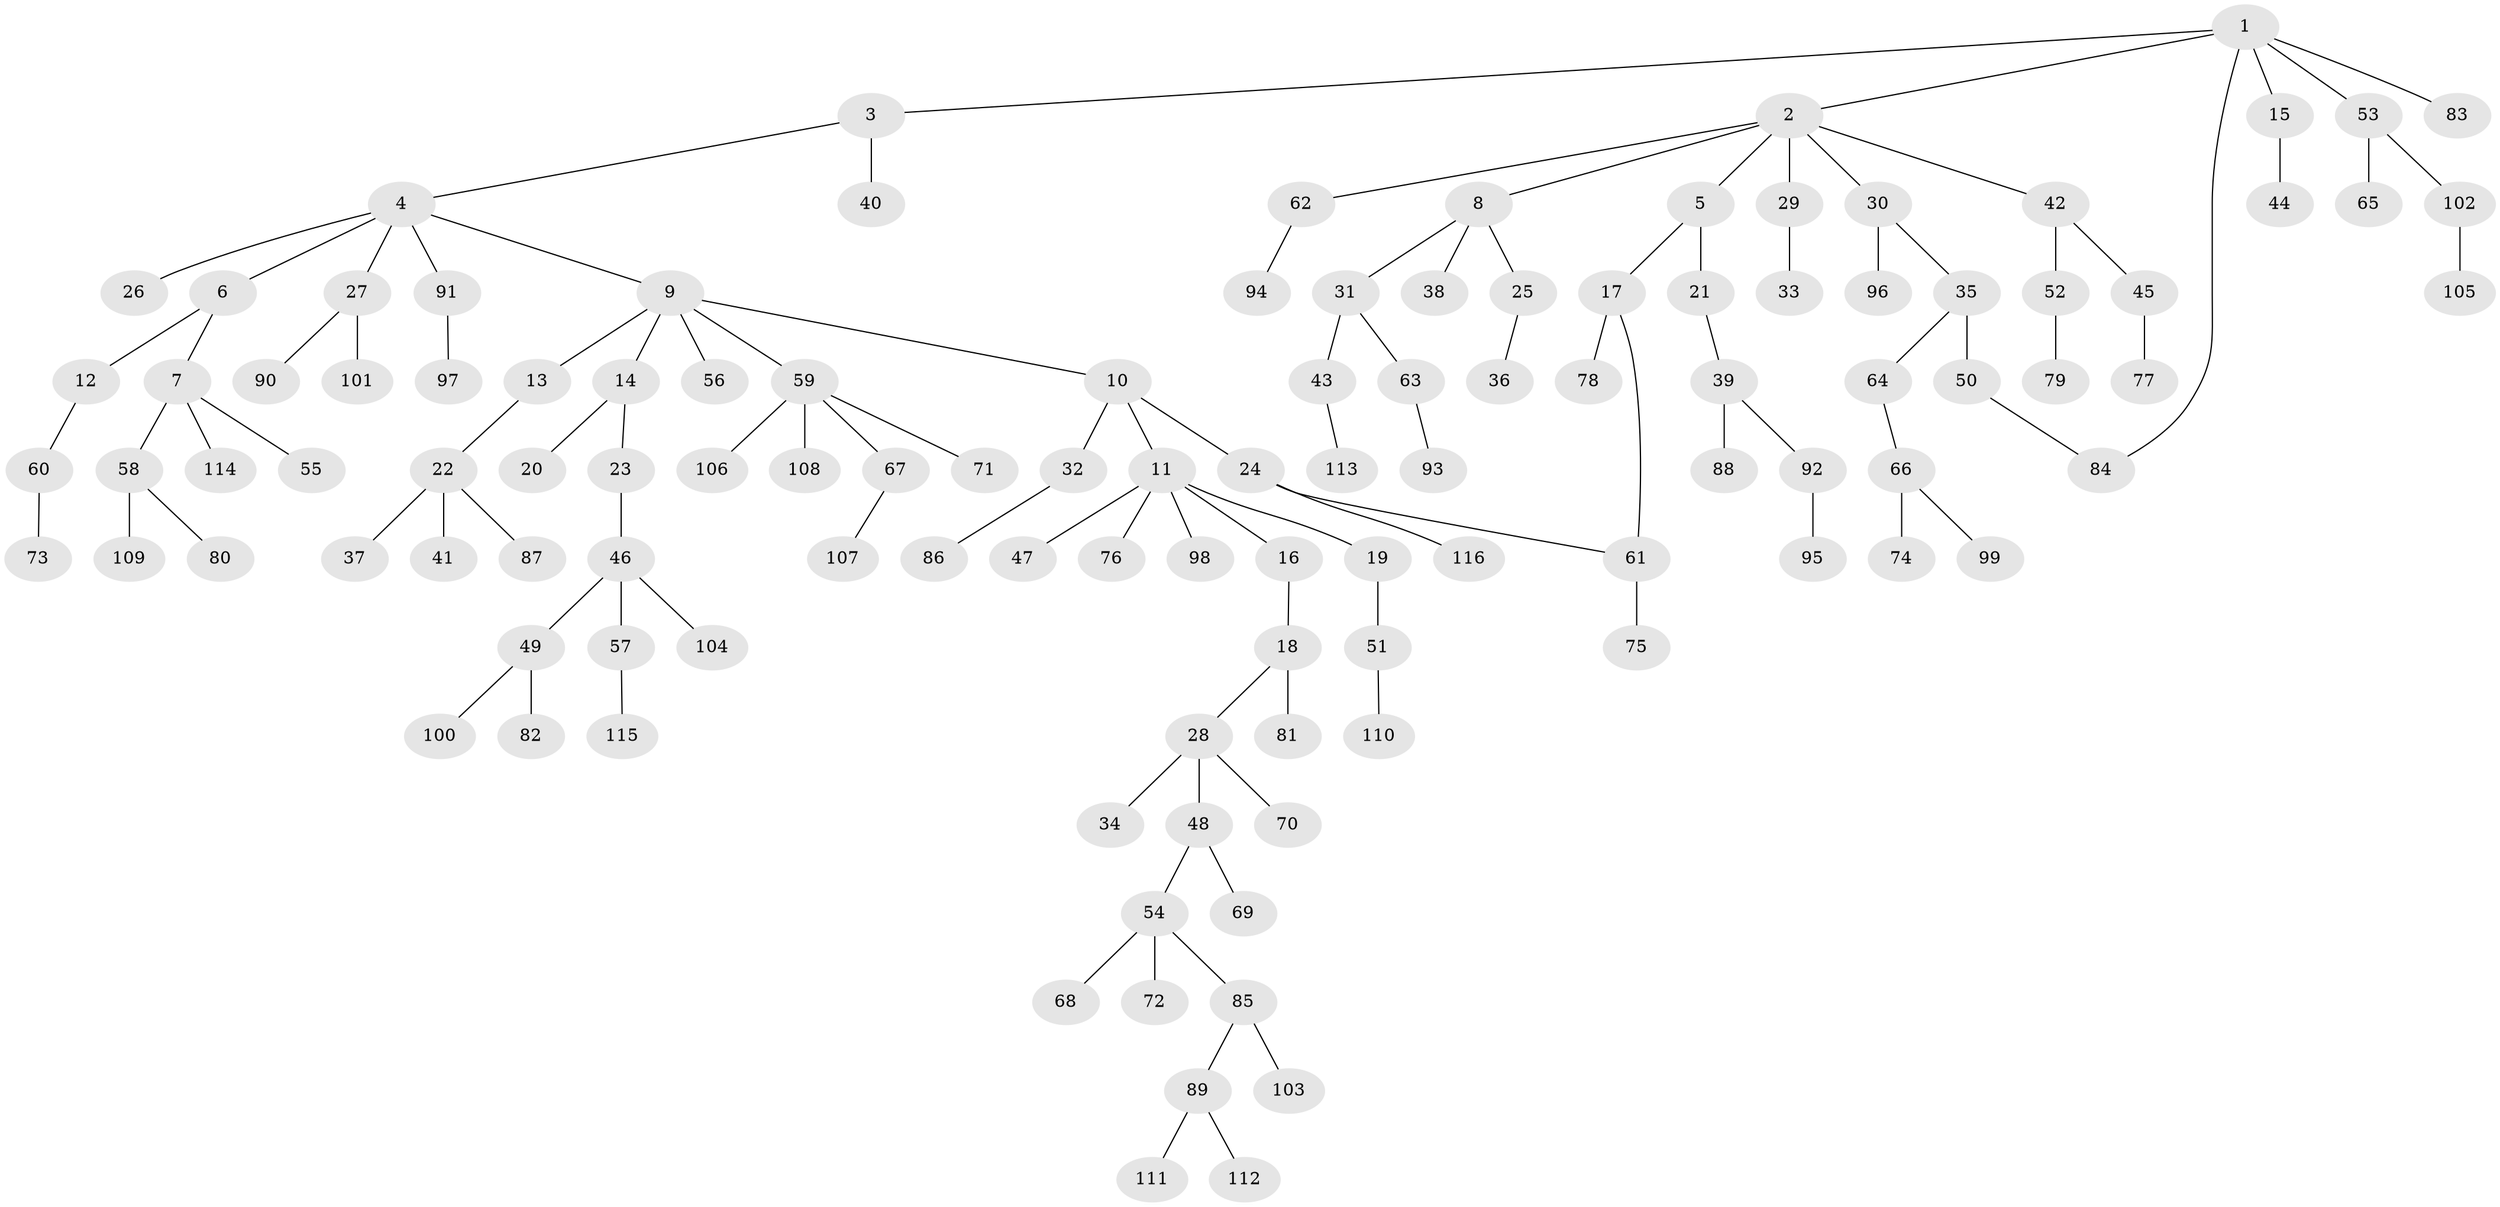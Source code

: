 // coarse degree distribution, {1: 0.6551724137931034, 3: 0.017241379310344827, 2: 0.1896551724137931, 4: 0.08620689655172414, 18: 0.017241379310344827, 5: 0.017241379310344827, 10: 0.017241379310344827}
// Generated by graph-tools (version 1.1) at 2025/45/03/04/25 21:45:55]
// undirected, 116 vertices, 117 edges
graph export_dot {
graph [start="1"]
  node [color=gray90,style=filled];
  1;
  2;
  3;
  4;
  5;
  6;
  7;
  8;
  9;
  10;
  11;
  12;
  13;
  14;
  15;
  16;
  17;
  18;
  19;
  20;
  21;
  22;
  23;
  24;
  25;
  26;
  27;
  28;
  29;
  30;
  31;
  32;
  33;
  34;
  35;
  36;
  37;
  38;
  39;
  40;
  41;
  42;
  43;
  44;
  45;
  46;
  47;
  48;
  49;
  50;
  51;
  52;
  53;
  54;
  55;
  56;
  57;
  58;
  59;
  60;
  61;
  62;
  63;
  64;
  65;
  66;
  67;
  68;
  69;
  70;
  71;
  72;
  73;
  74;
  75;
  76;
  77;
  78;
  79;
  80;
  81;
  82;
  83;
  84;
  85;
  86;
  87;
  88;
  89;
  90;
  91;
  92;
  93;
  94;
  95;
  96;
  97;
  98;
  99;
  100;
  101;
  102;
  103;
  104;
  105;
  106;
  107;
  108;
  109;
  110;
  111;
  112;
  113;
  114;
  115;
  116;
  1 -- 2;
  1 -- 3;
  1 -- 15;
  1 -- 53;
  1 -- 83;
  1 -- 84;
  2 -- 5;
  2 -- 8;
  2 -- 29;
  2 -- 30;
  2 -- 42;
  2 -- 62;
  3 -- 4;
  3 -- 40;
  4 -- 6;
  4 -- 9;
  4 -- 26;
  4 -- 27;
  4 -- 91;
  5 -- 17;
  5 -- 21;
  6 -- 7;
  6 -- 12;
  7 -- 55;
  7 -- 58;
  7 -- 114;
  8 -- 25;
  8 -- 31;
  8 -- 38;
  9 -- 10;
  9 -- 13;
  9 -- 14;
  9 -- 56;
  9 -- 59;
  10 -- 11;
  10 -- 24;
  10 -- 32;
  11 -- 16;
  11 -- 19;
  11 -- 47;
  11 -- 76;
  11 -- 98;
  12 -- 60;
  13 -- 22;
  14 -- 20;
  14 -- 23;
  15 -- 44;
  16 -- 18;
  17 -- 78;
  17 -- 61;
  18 -- 28;
  18 -- 81;
  19 -- 51;
  21 -- 39;
  22 -- 37;
  22 -- 41;
  22 -- 87;
  23 -- 46;
  24 -- 61;
  24 -- 116;
  25 -- 36;
  27 -- 90;
  27 -- 101;
  28 -- 34;
  28 -- 48;
  28 -- 70;
  29 -- 33;
  30 -- 35;
  30 -- 96;
  31 -- 43;
  31 -- 63;
  32 -- 86;
  35 -- 50;
  35 -- 64;
  39 -- 88;
  39 -- 92;
  42 -- 45;
  42 -- 52;
  43 -- 113;
  45 -- 77;
  46 -- 49;
  46 -- 57;
  46 -- 104;
  48 -- 54;
  48 -- 69;
  49 -- 82;
  49 -- 100;
  50 -- 84;
  51 -- 110;
  52 -- 79;
  53 -- 65;
  53 -- 102;
  54 -- 68;
  54 -- 72;
  54 -- 85;
  57 -- 115;
  58 -- 80;
  58 -- 109;
  59 -- 67;
  59 -- 71;
  59 -- 106;
  59 -- 108;
  60 -- 73;
  61 -- 75;
  62 -- 94;
  63 -- 93;
  64 -- 66;
  66 -- 74;
  66 -- 99;
  67 -- 107;
  85 -- 89;
  85 -- 103;
  89 -- 111;
  89 -- 112;
  91 -- 97;
  92 -- 95;
  102 -- 105;
}
